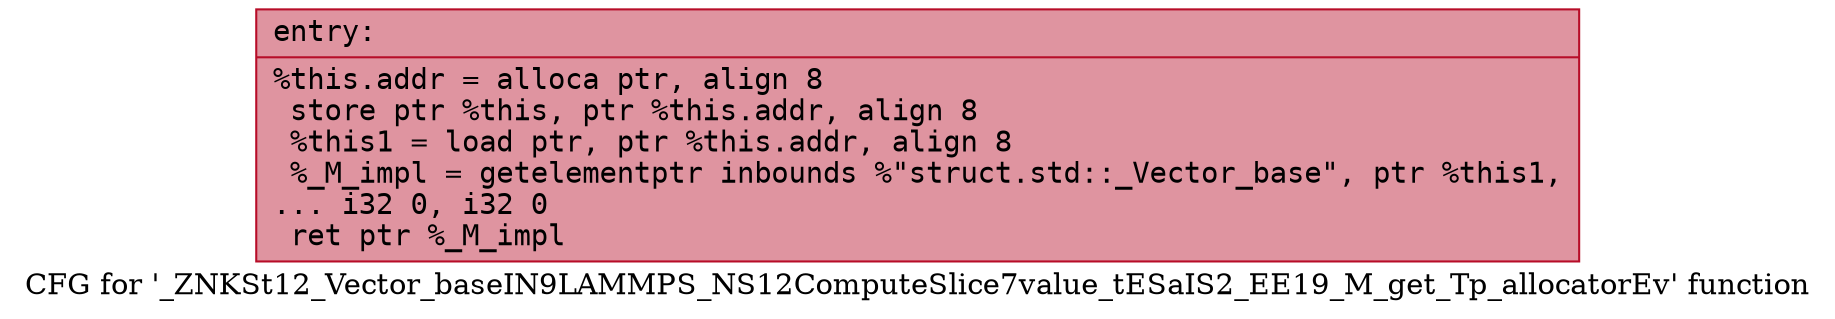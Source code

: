 digraph "CFG for '_ZNKSt12_Vector_baseIN9LAMMPS_NS12ComputeSlice7value_tESaIS2_EE19_M_get_Tp_allocatorEv' function" {
	label="CFG for '_ZNKSt12_Vector_baseIN9LAMMPS_NS12ComputeSlice7value_tESaIS2_EE19_M_get_Tp_allocatorEv' function";

	Node0x558104794790 [shape=record,color="#b70d28ff", style=filled, fillcolor="#b70d2870" fontname="Courier",label="{entry:\l|  %this.addr = alloca ptr, align 8\l  store ptr %this, ptr %this.addr, align 8\l  %this1 = load ptr, ptr %this.addr, align 8\l  %_M_impl = getelementptr inbounds %\"struct.std::_Vector_base\", ptr %this1,\l... i32 0, i32 0\l  ret ptr %_M_impl\l}"];
}
